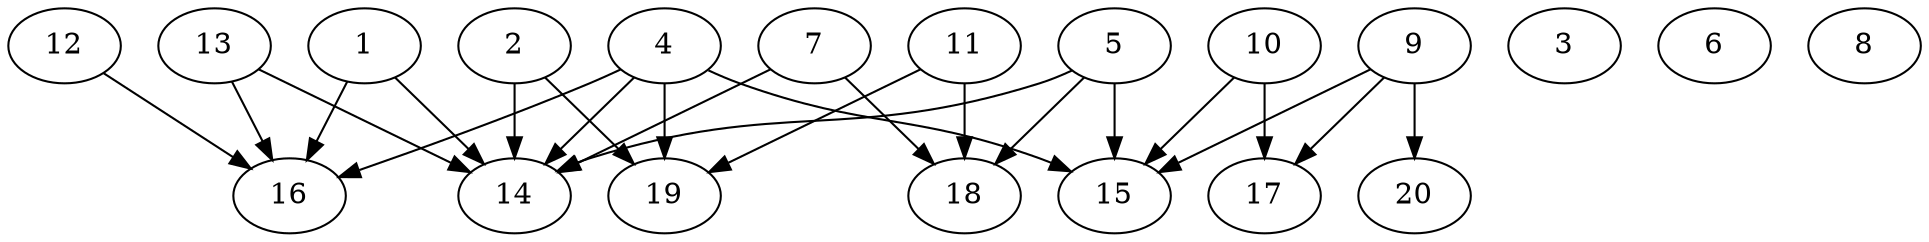 // DAG automatically generated by daggen at Sat Jul 27 15:39:05 2019
// ./daggen --dot -n 20 --ccr 0.3 --fat 0.8 --regular 0.5 --density 0.4 --mindata 5242880 --maxdata 52428800 
digraph G {
  1 [size="126805333", alpha="0.13", expect_size="38041600"] 
  1 -> 14 [size ="38041600"]
  1 -> 16 [size ="38041600"]
  2 [size="53026133", alpha="0.17", expect_size="15907840"] 
  2 -> 14 [size ="15907840"]
  2 -> 19 [size ="15907840"]
  3 [size="101638827", alpha="0.01", expect_size="30491648"] 
  4 [size="159464107", alpha="0.06", expect_size="47839232"] 
  4 -> 14 [size ="47839232"]
  4 -> 15 [size ="47839232"]
  4 -> 16 [size ="47839232"]
  4 -> 19 [size ="47839232"]
  5 [size="158074880", alpha="0.16", expect_size="47422464"] 
  5 -> 14 [size ="47422464"]
  5 -> 15 [size ="47422464"]
  5 -> 18 [size ="47422464"]
  6 [size="171632640", alpha="0.15", expect_size="51489792"] 
  7 [size="97720320", alpha="0.05", expect_size="29316096"] 
  7 -> 14 [size ="29316096"]
  7 -> 18 [size ="29316096"]
  8 [size="29078187", alpha="0.03", expect_size="8723456"] 
  9 [size="57043627", alpha="0.17", expect_size="17113088"] 
  9 -> 15 [size ="17113088"]
  9 -> 17 [size ="17113088"]
  9 -> 20 [size ="17113088"]
  10 [size="21865813", alpha="0.13", expect_size="6559744"] 
  10 -> 15 [size ="6559744"]
  10 -> 17 [size ="6559744"]
  11 [size="121313280", alpha="0.18", expect_size="36393984"] 
  11 -> 18 [size ="36393984"]
  11 -> 19 [size ="36393984"]
  12 [size="69748053", alpha="0.17", expect_size="20924416"] 
  12 -> 16 [size ="20924416"]
  13 [size="43810133", alpha="0.05", expect_size="13143040"] 
  13 -> 14 [size ="13143040"]
  13 -> 16 [size ="13143040"]
  14 [size="53661013", alpha="0.14", expect_size="16098304"] 
  15 [size="103898453", alpha="0.18", expect_size="31169536"] 
  16 [size="70352213", alpha="0.14", expect_size="21105664"] 
  17 [size="33873920", alpha="0.06", expect_size="10162176"] 
  18 [size="74089813", alpha="0.19", expect_size="22226944"] 
  19 [size="98607787", alpha="0.14", expect_size="29582336"] 
  20 [size="73840640", alpha="0.19", expect_size="22152192"] 
}
